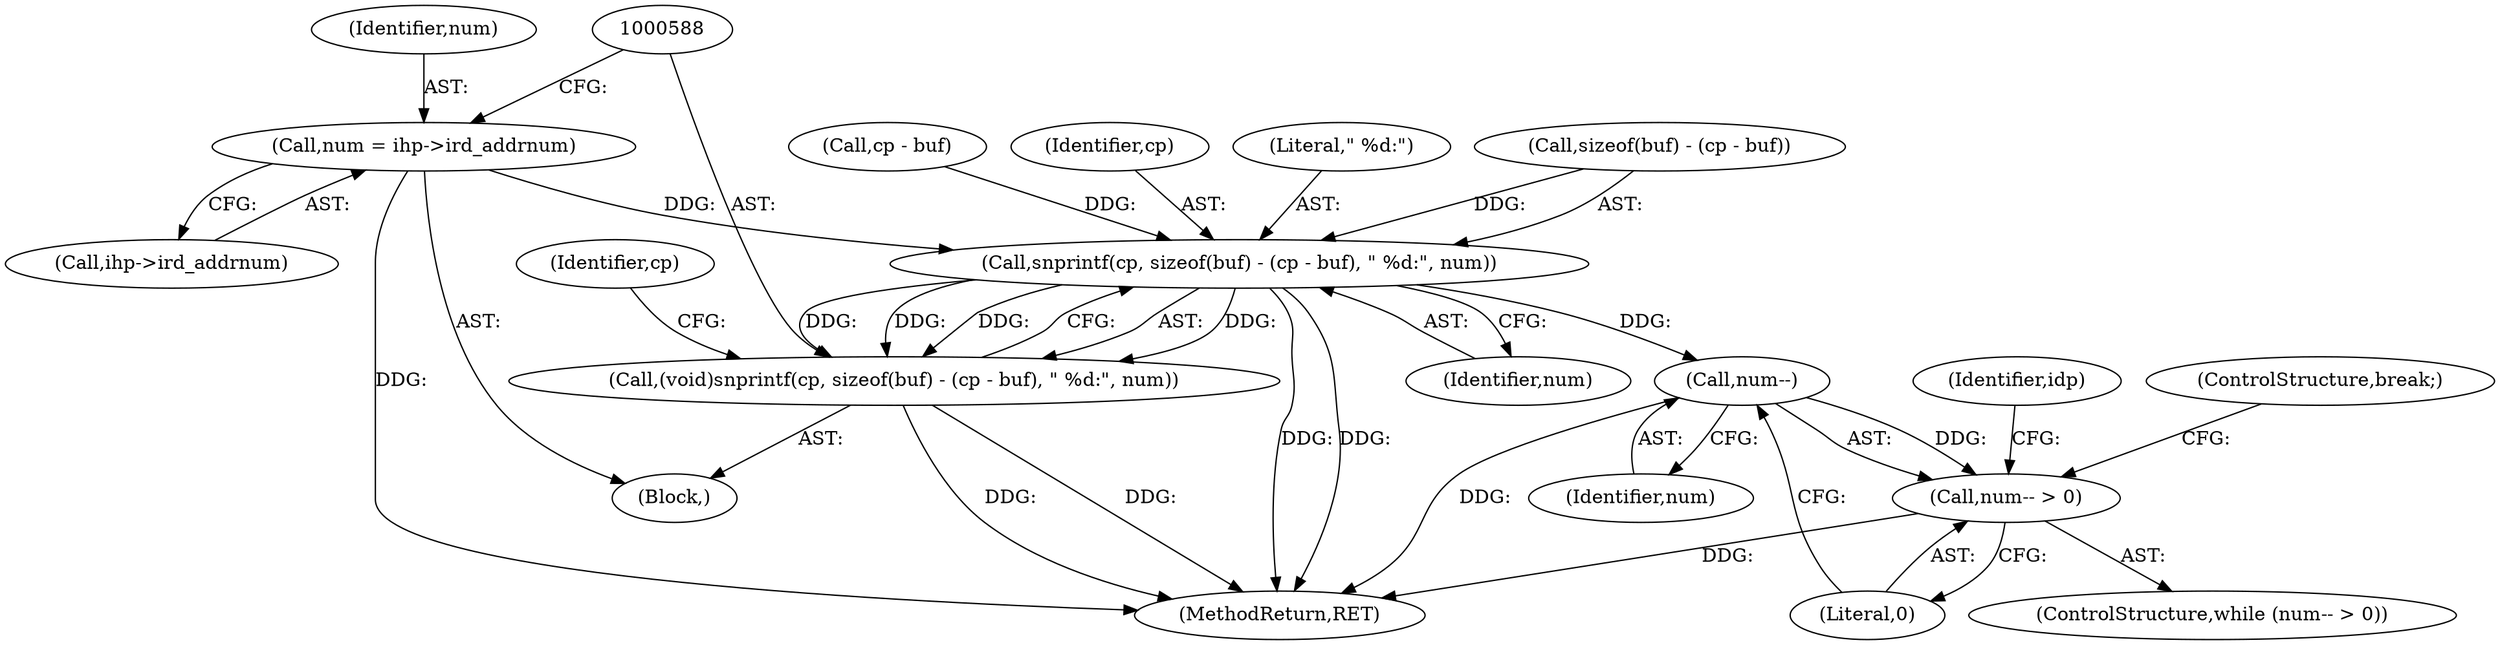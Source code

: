 digraph "0_tcpdump_1a1bce0526a77b62e41531b00f8bb5e21fd4f3a3@pointer" {
"1000582" [label="(Call,num = ihp->ird_addrnum)"];
"1000589" [label="(Call,snprintf(cp, sizeof(buf) - (cp - buf), \" %d:\", num))"];
"1000587" [label="(Call,(void)snprintf(cp, sizeof(buf) - (cp - buf), \" %d:\", num))"];
"1000638" [label="(Call,num--)"];
"1000637" [label="(Call,num-- > 0)"];
"1000587" [label="(Call,(void)snprintf(cp, sizeof(buf) - (cp - buf), \" %d:\", num))"];
"1000675" [label="(ControlStructure,break;)"];
"1000591" [label="(Call,sizeof(buf) - (cp - buf))"];
"1000644" [label="(Identifier,idp)"];
"1000639" [label="(Identifier,num)"];
"1000600" [label="(Identifier,cp)"];
"1000637" [label="(Call,num-- > 0)"];
"1000583" [label="(Identifier,num)"];
"1000597" [label="(Literal,\" %d:\")"];
"1000456" [label="(Block,)"];
"1000584" [label="(Call,ihp->ird_addrnum)"];
"1000598" [label="(Identifier,num)"];
"1000582" [label="(Call,num = ihp->ird_addrnum)"];
"1000638" [label="(Call,num--)"];
"1000594" [label="(Call,cp - buf)"];
"1000636" [label="(ControlStructure,while (num-- > 0))"];
"1000640" [label="(Literal,0)"];
"1001279" [label="(MethodReturn,RET)"];
"1000589" [label="(Call,snprintf(cp, sizeof(buf) - (cp - buf), \" %d:\", num))"];
"1000590" [label="(Identifier,cp)"];
"1000582" -> "1000456"  [label="AST: "];
"1000582" -> "1000584"  [label="CFG: "];
"1000583" -> "1000582"  [label="AST: "];
"1000584" -> "1000582"  [label="AST: "];
"1000588" -> "1000582"  [label="CFG: "];
"1000582" -> "1001279"  [label="DDG: "];
"1000582" -> "1000589"  [label="DDG: "];
"1000589" -> "1000587"  [label="AST: "];
"1000589" -> "1000598"  [label="CFG: "];
"1000590" -> "1000589"  [label="AST: "];
"1000591" -> "1000589"  [label="AST: "];
"1000597" -> "1000589"  [label="AST: "];
"1000598" -> "1000589"  [label="AST: "];
"1000587" -> "1000589"  [label="CFG: "];
"1000589" -> "1001279"  [label="DDG: "];
"1000589" -> "1001279"  [label="DDG: "];
"1000589" -> "1000587"  [label="DDG: "];
"1000589" -> "1000587"  [label="DDG: "];
"1000589" -> "1000587"  [label="DDG: "];
"1000589" -> "1000587"  [label="DDG: "];
"1000594" -> "1000589"  [label="DDG: "];
"1000591" -> "1000589"  [label="DDG: "];
"1000589" -> "1000638"  [label="DDG: "];
"1000587" -> "1000456"  [label="AST: "];
"1000588" -> "1000587"  [label="AST: "];
"1000600" -> "1000587"  [label="CFG: "];
"1000587" -> "1001279"  [label="DDG: "];
"1000587" -> "1001279"  [label="DDG: "];
"1000638" -> "1000637"  [label="AST: "];
"1000638" -> "1000639"  [label="CFG: "];
"1000639" -> "1000638"  [label="AST: "];
"1000640" -> "1000638"  [label="CFG: "];
"1000638" -> "1001279"  [label="DDG: "];
"1000638" -> "1000637"  [label="DDG: "];
"1000637" -> "1000636"  [label="AST: "];
"1000637" -> "1000640"  [label="CFG: "];
"1000640" -> "1000637"  [label="AST: "];
"1000644" -> "1000637"  [label="CFG: "];
"1000675" -> "1000637"  [label="CFG: "];
"1000637" -> "1001279"  [label="DDG: "];
}
